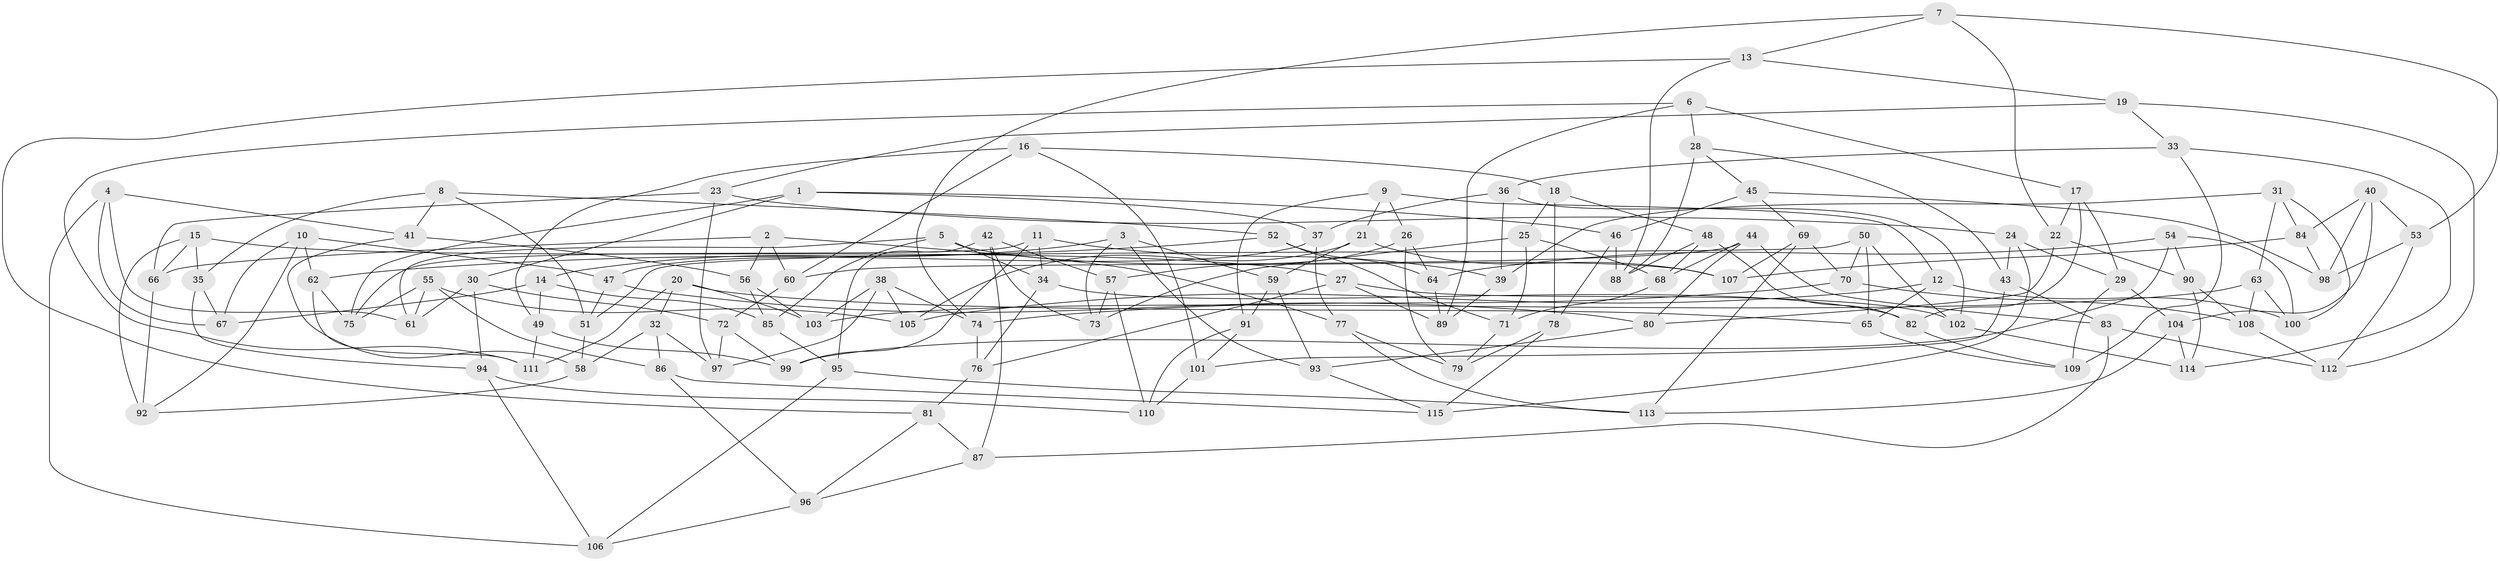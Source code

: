 // Generated by graph-tools (version 1.1) at 2025/59/03/09/25 04:59:36]
// undirected, 115 vertices, 230 edges
graph export_dot {
graph [start="1"]
  node [color=gray90,style=filled];
  1;
  2;
  3;
  4;
  5;
  6;
  7;
  8;
  9;
  10;
  11;
  12;
  13;
  14;
  15;
  16;
  17;
  18;
  19;
  20;
  21;
  22;
  23;
  24;
  25;
  26;
  27;
  28;
  29;
  30;
  31;
  32;
  33;
  34;
  35;
  36;
  37;
  38;
  39;
  40;
  41;
  42;
  43;
  44;
  45;
  46;
  47;
  48;
  49;
  50;
  51;
  52;
  53;
  54;
  55;
  56;
  57;
  58;
  59;
  60;
  61;
  62;
  63;
  64;
  65;
  66;
  67;
  68;
  69;
  70;
  71;
  72;
  73;
  74;
  75;
  76;
  77;
  78;
  79;
  80;
  81;
  82;
  83;
  84;
  85;
  86;
  87;
  88;
  89;
  90;
  91;
  92;
  93;
  94;
  95;
  96;
  97;
  98;
  99;
  100;
  101;
  102;
  103;
  104;
  105;
  106;
  107;
  108;
  109;
  110;
  111;
  112;
  113;
  114;
  115;
  1 -- 30;
  1 -- 46;
  1 -- 37;
  1 -- 75;
  2 -- 66;
  2 -- 56;
  2 -- 60;
  2 -- 77;
  3 -- 14;
  3 -- 73;
  3 -- 93;
  3 -- 59;
  4 -- 67;
  4 -- 61;
  4 -- 106;
  4 -- 41;
  5 -- 107;
  5 -- 34;
  5 -- 61;
  5 -- 85;
  6 -- 111;
  6 -- 89;
  6 -- 17;
  6 -- 28;
  7 -- 22;
  7 -- 13;
  7 -- 74;
  7 -- 53;
  8 -- 52;
  8 -- 35;
  8 -- 51;
  8 -- 41;
  9 -- 12;
  9 -- 26;
  9 -- 91;
  9 -- 21;
  10 -- 47;
  10 -- 92;
  10 -- 62;
  10 -- 67;
  11 -- 39;
  11 -- 99;
  11 -- 34;
  11 -- 75;
  12 -- 65;
  12 -- 100;
  12 -- 105;
  13 -- 19;
  13 -- 81;
  13 -- 88;
  14 -- 67;
  14 -- 49;
  14 -- 85;
  15 -- 66;
  15 -- 27;
  15 -- 35;
  15 -- 92;
  16 -- 60;
  16 -- 101;
  16 -- 18;
  16 -- 49;
  17 -- 29;
  17 -- 22;
  17 -- 82;
  18 -- 48;
  18 -- 25;
  18 -- 78;
  19 -- 33;
  19 -- 112;
  19 -- 23;
  20 -- 32;
  20 -- 111;
  20 -- 103;
  20 -- 65;
  21 -- 59;
  21 -- 107;
  21 -- 105;
  22 -- 80;
  22 -- 90;
  23 -- 97;
  23 -- 24;
  23 -- 66;
  24 -- 43;
  24 -- 115;
  24 -- 29;
  25 -- 73;
  25 -- 68;
  25 -- 71;
  26 -- 79;
  26 -- 57;
  26 -- 64;
  27 -- 76;
  27 -- 89;
  27 -- 102;
  28 -- 45;
  28 -- 43;
  28 -- 88;
  29 -- 104;
  29 -- 109;
  30 -- 72;
  30 -- 61;
  30 -- 94;
  31 -- 100;
  31 -- 84;
  31 -- 63;
  31 -- 39;
  32 -- 58;
  32 -- 97;
  32 -- 86;
  33 -- 109;
  33 -- 114;
  33 -- 36;
  34 -- 76;
  34 -- 82;
  35 -- 67;
  35 -- 94;
  36 -- 102;
  36 -- 37;
  36 -- 39;
  37 -- 77;
  37 -- 47;
  38 -- 105;
  38 -- 97;
  38 -- 74;
  38 -- 103;
  39 -- 89;
  40 -- 104;
  40 -- 98;
  40 -- 84;
  40 -- 53;
  41 -- 56;
  41 -- 58;
  42 -- 95;
  42 -- 87;
  42 -- 57;
  42 -- 73;
  43 -- 83;
  43 -- 101;
  44 -- 68;
  44 -- 80;
  44 -- 60;
  44 -- 83;
  45 -- 46;
  45 -- 69;
  45 -- 98;
  46 -- 88;
  46 -- 78;
  47 -- 80;
  47 -- 51;
  48 -- 82;
  48 -- 88;
  48 -- 68;
  49 -- 111;
  49 -- 99;
  50 -- 102;
  50 -- 70;
  50 -- 51;
  50 -- 65;
  51 -- 58;
  52 -- 71;
  52 -- 64;
  52 -- 62;
  53 -- 112;
  53 -- 98;
  54 -- 99;
  54 -- 64;
  54 -- 90;
  54 -- 100;
  55 -- 86;
  55 -- 61;
  55 -- 105;
  55 -- 75;
  56 -- 85;
  56 -- 103;
  57 -- 73;
  57 -- 110;
  58 -- 92;
  59 -- 91;
  59 -- 93;
  60 -- 72;
  62 -- 111;
  62 -- 75;
  63 -- 108;
  63 -- 103;
  63 -- 100;
  64 -- 89;
  65 -- 109;
  66 -- 92;
  68 -- 71;
  69 -- 70;
  69 -- 107;
  69 -- 113;
  70 -- 74;
  70 -- 108;
  71 -- 79;
  72 -- 99;
  72 -- 97;
  74 -- 76;
  76 -- 81;
  77 -- 113;
  77 -- 79;
  78 -- 115;
  78 -- 79;
  80 -- 93;
  81 -- 87;
  81 -- 96;
  82 -- 109;
  83 -- 112;
  83 -- 87;
  84 -- 107;
  84 -- 98;
  85 -- 95;
  86 -- 115;
  86 -- 96;
  87 -- 96;
  90 -- 108;
  90 -- 114;
  91 -- 101;
  91 -- 110;
  93 -- 115;
  94 -- 106;
  94 -- 110;
  95 -- 106;
  95 -- 113;
  96 -- 106;
  101 -- 110;
  102 -- 114;
  104 -- 113;
  104 -- 114;
  108 -- 112;
}
